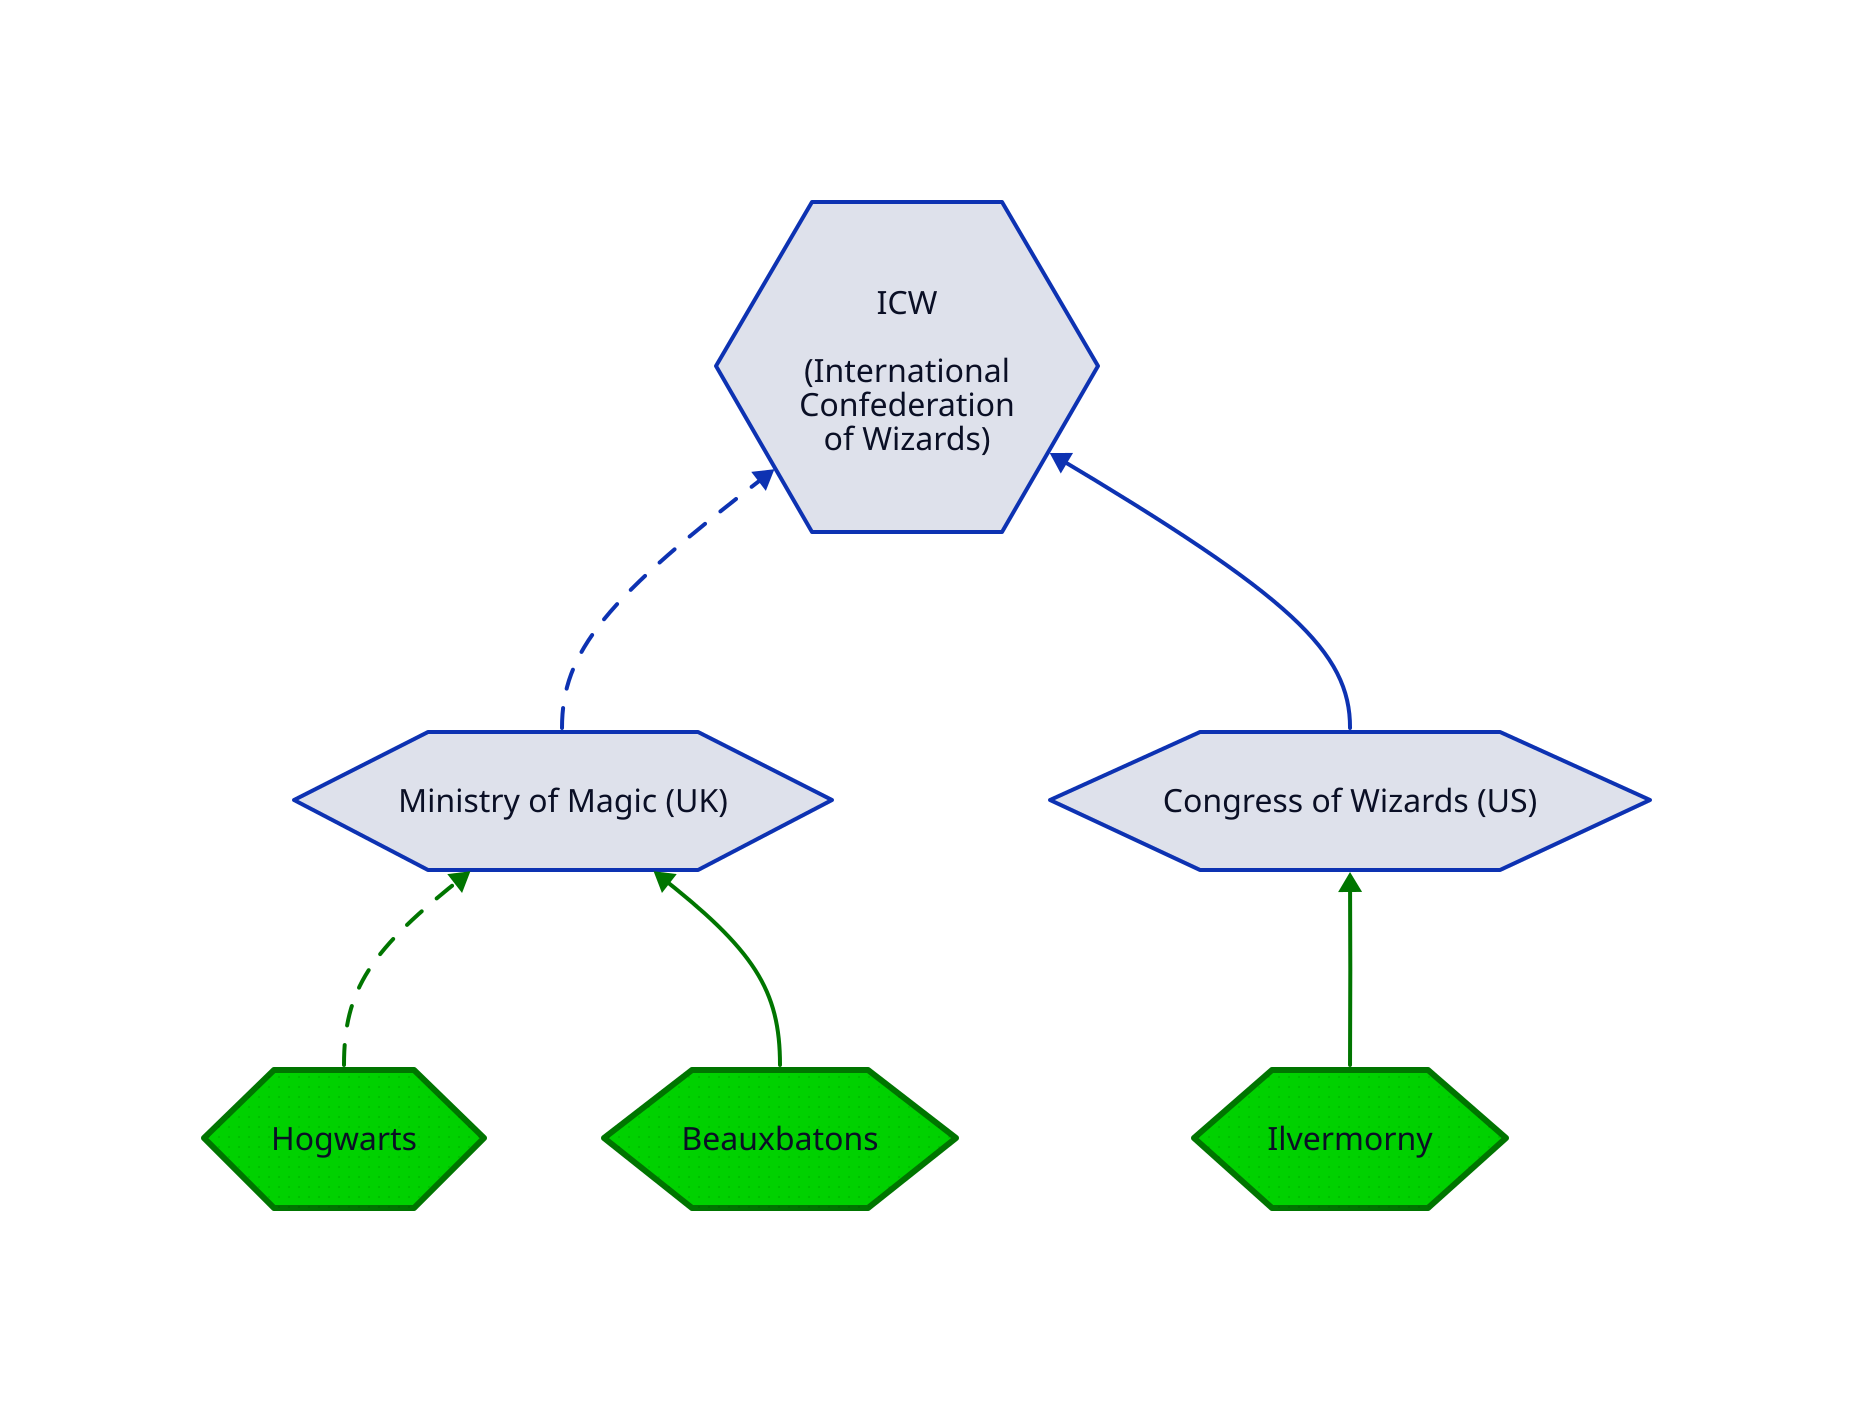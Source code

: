 direction: up

confederation: ICW\n\n(International\nConfederation\nof Wizards) {
  shape: hexagon
}

ministry: Ministry of Magic (UK) {
  shape: hexagon
}
congress: Congress of Wizards (US) {
  shape: hexagon
}
ministry -> confederation: {
  style: {
    animated: true
  }
}
congress -> confederation

hogwarts: Hogwarts {
  shape: hexagon
  style: {
    stroke-width: 3
    stroke: "#007500"
    fill: "#00D100"
    fill-pattern: dots
  }
}
hogwarts -> ministry: {
  style: {
    animated: true
    stroke: "#007500"
  }
}

beauxbatons: Beauxbatons {
  shape: hexagon
  style: {
    stroke-width: 3
    stroke: "#007500"
    fill: "#00D100"
    fill-pattern: dots
  }
}
beauxbatons -> ministry: {
  style: {
    stroke: "#007500"
  }
}

ilvermorny: Ilvermorny {
  shape: hexagon
  style: {
    stroke-width: 3
    stroke: "#007500"
    fill: "#00D100"
    fill-pattern: dots
  }
}
ilvermorny -> congress: {
  style: {
    stroke: "#007500"
  }
}

